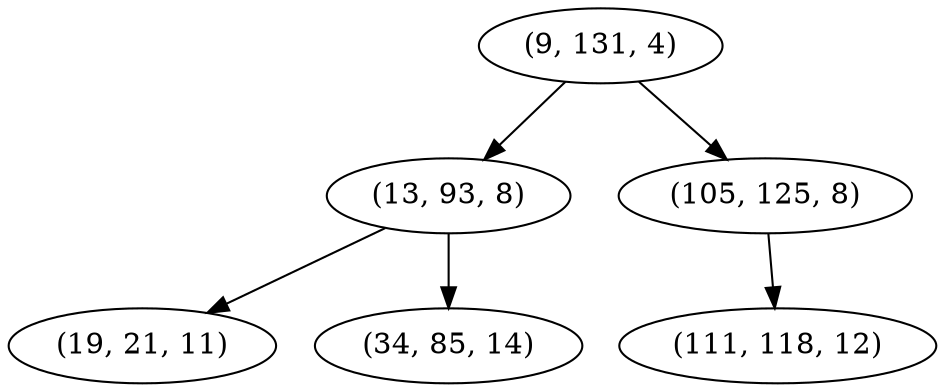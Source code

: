 digraph tree {
    "(9, 131, 4)";
    "(13, 93, 8)";
    "(19, 21, 11)";
    "(34, 85, 14)";
    "(105, 125, 8)";
    "(111, 118, 12)";
    "(9, 131, 4)" -> "(13, 93, 8)";
    "(9, 131, 4)" -> "(105, 125, 8)";
    "(13, 93, 8)" -> "(19, 21, 11)";
    "(13, 93, 8)" -> "(34, 85, 14)";
    "(105, 125, 8)" -> "(111, 118, 12)";
}
